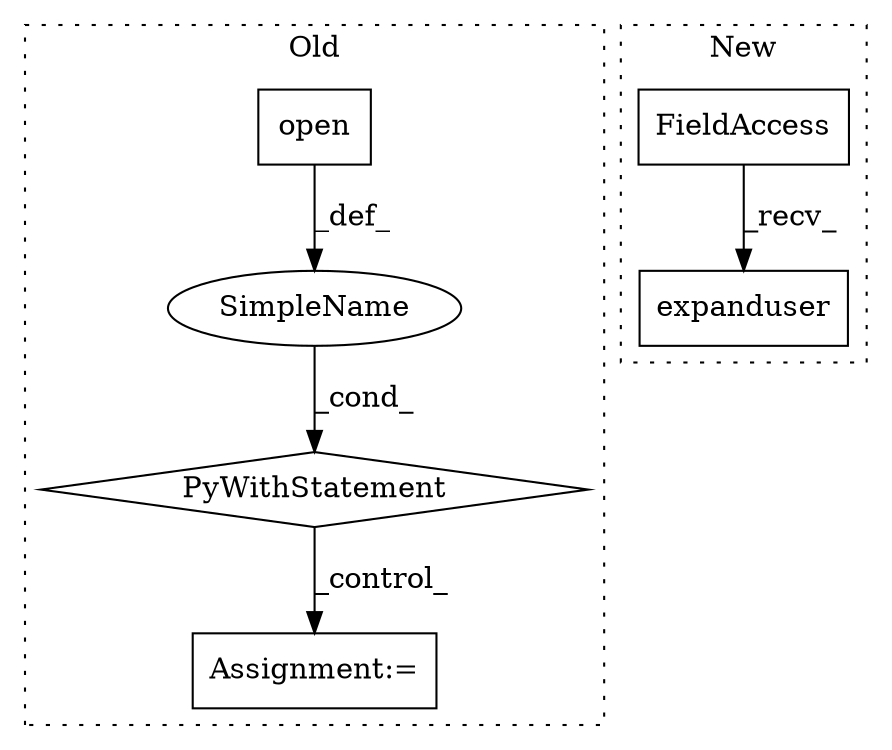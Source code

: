 digraph G {
subgraph cluster0 {
1 [label="open" a="32" s="591,615" l="5,1" shape="box"];
4 [label="PyWithStatement" a="104" s="581,616" l="10,2" shape="diamond"];
5 [label="SimpleName" a="42" s="" l="" shape="ellipse"];
6 [label="Assignment:=" a="7" s="641,730" l="57,2" shape="box"];
label = "Old";
style="dotted";
}
subgraph cluster1 {
2 [label="expanduser" a="32" s="403,422" l="11,1" shape="box"];
3 [label="FieldAccess" a="22" s="395" l="7" shape="box"];
label = "New";
style="dotted";
}
1 -> 5 [label="_def_"];
3 -> 2 [label="_recv_"];
4 -> 6 [label="_control_"];
5 -> 4 [label="_cond_"];
}